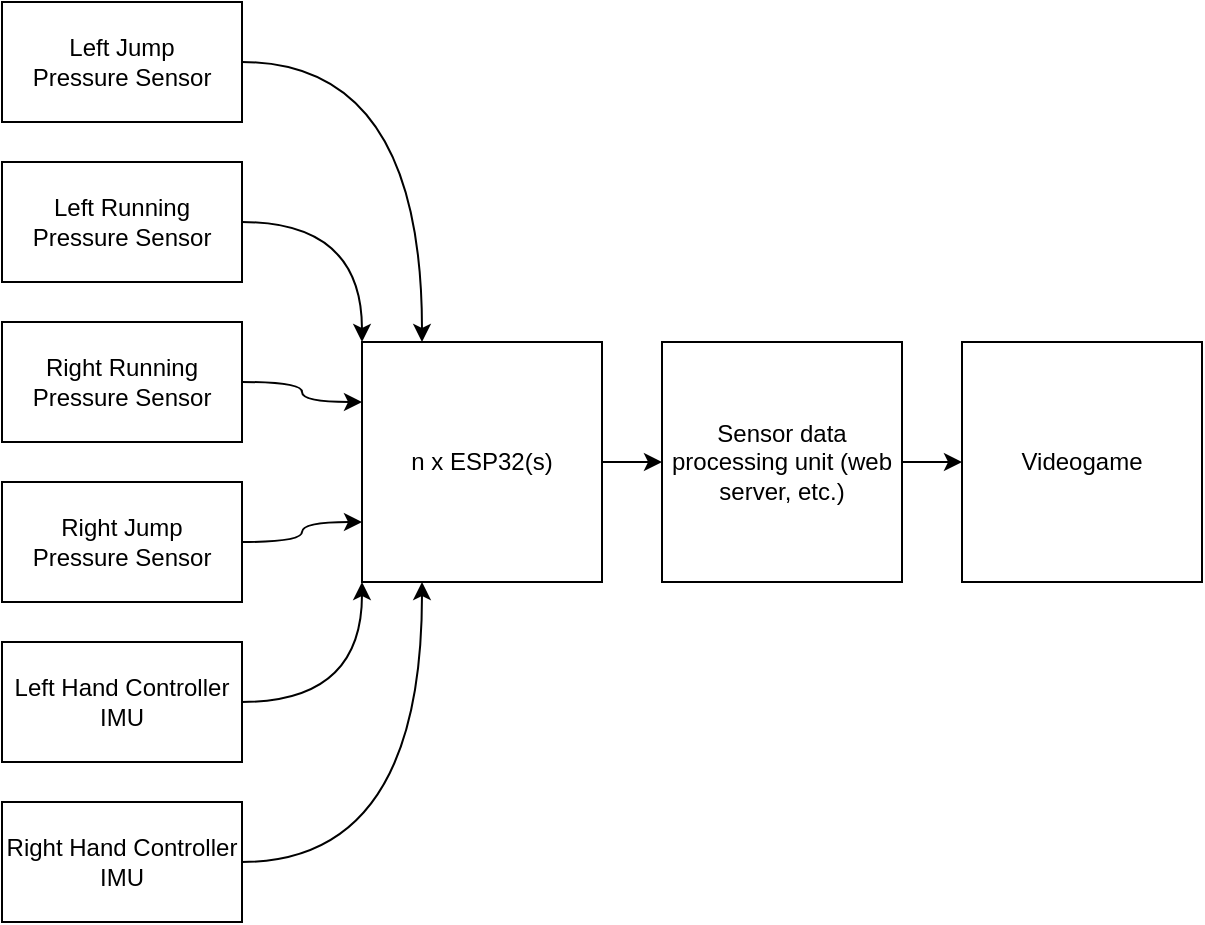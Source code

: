 <mxfile version="23.1.1" type="device">
  <diagram name="Seite-1" id="2CMjkhZb_L5gha50OW4k">
    <mxGraphModel dx="1302" dy="675" grid="1" gridSize="10" guides="1" tooltips="1" connect="1" arrows="1" fold="1" page="1" pageScale="1" pageWidth="827" pageHeight="1169" math="0" shadow="0">
      <root>
        <mxCell id="0" />
        <mxCell id="1" parent="0" />
        <mxCell id="KFqQtMel_9-fdlXTeyHg-8" style="edgeStyle=orthogonalEdgeStyle;rounded=0;orthogonalLoop=1;jettySize=auto;html=1;exitX=1;exitY=0.5;exitDx=0;exitDy=0;entryX=0.25;entryY=0;entryDx=0;entryDy=0;curved=1;" edge="1" parent="1" source="sNHeVaCK9WkUKxbYoAWt-1" target="sNHeVaCK9WkUKxbYoAWt-6">
          <mxGeometry relative="1" as="geometry" />
        </mxCell>
        <mxCell id="sNHeVaCK9WkUKxbYoAWt-1" value="Left Jump&lt;div&gt;Pressure Sensor&lt;br&gt;&lt;/div&gt;" style="rounded=0;whiteSpace=wrap;html=1;" parent="1" vertex="1">
          <mxGeometry x="10" y="10" width="120" height="60" as="geometry" />
        </mxCell>
        <mxCell id="KFqQtMel_9-fdlXTeyHg-6" style="edgeStyle=orthogonalEdgeStyle;rounded=0;orthogonalLoop=1;jettySize=auto;html=1;exitX=1;exitY=0.5;exitDx=0;exitDy=0;entryX=0;entryY=0.25;entryDx=0;entryDy=0;curved=1;" edge="1" parent="1" source="sNHeVaCK9WkUKxbYoAWt-2" target="sNHeVaCK9WkUKxbYoAWt-6">
          <mxGeometry relative="1" as="geometry" />
        </mxCell>
        <mxCell id="sNHeVaCK9WkUKxbYoAWt-2" value="Right Running&lt;div style=&quot;border-color: var(--border-color);&quot;&gt;Pressure Sensor&lt;br&gt;&lt;/div&gt;" style="rounded=0;whiteSpace=wrap;html=1;" parent="1" vertex="1">
          <mxGeometry x="10" y="170" width="120" height="60" as="geometry" />
        </mxCell>
        <mxCell id="KFqQtMel_9-fdlXTeyHg-7" style="edgeStyle=orthogonalEdgeStyle;rounded=0;orthogonalLoop=1;jettySize=auto;html=1;exitX=1;exitY=0.5;exitDx=0;exitDy=0;entryX=0;entryY=0;entryDx=0;entryDy=0;curved=1;" edge="1" parent="1" source="sNHeVaCK9WkUKxbYoAWt-3" target="sNHeVaCK9WkUKxbYoAWt-6">
          <mxGeometry relative="1" as="geometry" />
        </mxCell>
        <mxCell id="sNHeVaCK9WkUKxbYoAWt-3" value="Left Running&lt;div&gt;Pressure Sensor&lt;br&gt;&lt;/div&gt;" style="rounded=0;whiteSpace=wrap;html=1;" parent="1" vertex="1">
          <mxGeometry x="10" y="90" width="120" height="60" as="geometry" />
        </mxCell>
        <mxCell id="KFqQtMel_9-fdlXTeyHg-3" style="edgeStyle=orthogonalEdgeStyle;rounded=0;orthogonalLoop=1;jettySize=auto;html=1;exitX=1;exitY=0.5;exitDx=0;exitDy=0;entryX=0.25;entryY=1;entryDx=0;entryDy=0;curved=1;" edge="1" parent="1" source="sNHeVaCK9WkUKxbYoAWt-4" target="sNHeVaCK9WkUKxbYoAWt-6">
          <mxGeometry relative="1" as="geometry" />
        </mxCell>
        <mxCell id="sNHeVaCK9WkUKxbYoAWt-4" value="Right Hand Controller IMU" style="rounded=0;whiteSpace=wrap;html=1;" parent="1" vertex="1">
          <mxGeometry x="10" y="410" width="120" height="60" as="geometry" />
        </mxCell>
        <mxCell id="KFqQtMel_9-fdlXTeyHg-4" style="edgeStyle=orthogonalEdgeStyle;rounded=0;orthogonalLoop=1;jettySize=auto;html=1;exitX=1;exitY=0.5;exitDx=0;exitDy=0;entryX=0;entryY=1;entryDx=0;entryDy=0;curved=1;" edge="1" parent="1" source="sNHeVaCK9WkUKxbYoAWt-5" target="sNHeVaCK9WkUKxbYoAWt-6">
          <mxGeometry relative="1" as="geometry" />
        </mxCell>
        <mxCell id="sNHeVaCK9WkUKxbYoAWt-5" value="Left Hand Controller IMU" style="rounded=0;whiteSpace=wrap;html=1;" parent="1" vertex="1">
          <mxGeometry x="10" y="330" width="120" height="60" as="geometry" />
        </mxCell>
        <mxCell id="sNHeVaCK9WkUKxbYoAWt-17" style="edgeStyle=orthogonalEdgeStyle;rounded=0;orthogonalLoop=1;jettySize=auto;html=1;exitX=1;exitY=0.5;exitDx=0;exitDy=0;entryX=0;entryY=0.5;entryDx=0;entryDy=0;" parent="1" source="sNHeVaCK9WkUKxbYoAWt-6" target="sNHeVaCK9WkUKxbYoAWt-15" edge="1">
          <mxGeometry relative="1" as="geometry" />
        </mxCell>
        <mxCell id="sNHeVaCK9WkUKxbYoAWt-6" value="n x ESP32(s)" style="rounded=0;whiteSpace=wrap;html=1;" parent="1" vertex="1">
          <mxGeometry x="190" y="180" width="120" height="120" as="geometry" />
        </mxCell>
        <mxCell id="sNHeVaCK9WkUKxbYoAWt-20" style="edgeStyle=orthogonalEdgeStyle;rounded=0;orthogonalLoop=1;jettySize=auto;html=1;exitX=1;exitY=0.5;exitDx=0;exitDy=0;entryX=0;entryY=0.5;entryDx=0;entryDy=0;" parent="1" source="sNHeVaCK9WkUKxbYoAWt-15" target="sNHeVaCK9WkUKxbYoAWt-16" edge="1">
          <mxGeometry relative="1" as="geometry" />
        </mxCell>
        <mxCell id="sNHeVaCK9WkUKxbYoAWt-15" value="Sensor data processing unit (web server, etc.)" style="rounded=0;whiteSpace=wrap;html=1;" parent="1" vertex="1">
          <mxGeometry x="340" y="180" width="120" height="120" as="geometry" />
        </mxCell>
        <mxCell id="sNHeVaCK9WkUKxbYoAWt-16" value="Videogame" style="rounded=0;whiteSpace=wrap;html=1;" parent="1" vertex="1">
          <mxGeometry x="490" y="180" width="120" height="120" as="geometry" />
        </mxCell>
        <mxCell id="KFqQtMel_9-fdlXTeyHg-5" style="edgeStyle=orthogonalEdgeStyle;rounded=0;orthogonalLoop=1;jettySize=auto;html=1;exitX=1;exitY=0.5;exitDx=0;exitDy=0;entryX=0;entryY=0.75;entryDx=0;entryDy=0;curved=1;" edge="1" parent="1" source="KFqQtMel_9-fdlXTeyHg-1" target="sNHeVaCK9WkUKxbYoAWt-6">
          <mxGeometry relative="1" as="geometry" />
        </mxCell>
        <mxCell id="KFqQtMel_9-fdlXTeyHg-1" value="Right Jump&lt;div style=&quot;border-color: var(--border-color);&quot;&gt;Pressure Sensor&lt;br&gt;&lt;/div&gt;" style="rounded=0;whiteSpace=wrap;html=1;" vertex="1" parent="1">
          <mxGeometry x="10" y="250" width="120" height="60" as="geometry" />
        </mxCell>
      </root>
    </mxGraphModel>
  </diagram>
</mxfile>
